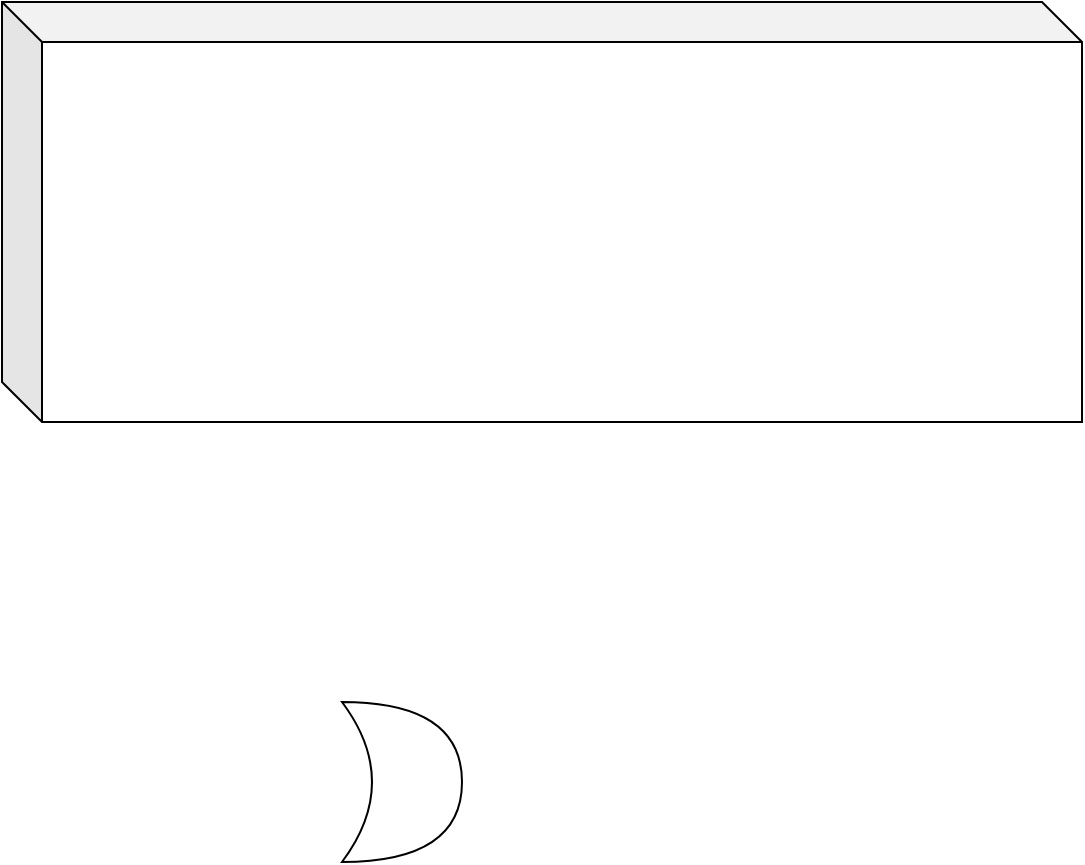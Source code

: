 <mxfile version="22.1.4" type="github">
  <diagram name="Pagina-1" id="W23_X541e6y2MfkYqed9">
    <mxGraphModel dx="1313" dy="718" grid="1" gridSize="10" guides="1" tooltips="1" connect="1" arrows="1" fold="1" page="1" pageScale="1" pageWidth="827" pageHeight="1169" math="0" shadow="0">
      <root>
        <mxCell id="0" />
        <mxCell id="1" parent="0" />
        <mxCell id="g1O-wM04CqHyOUmdSSkF-1" value="" style="shape=cube;whiteSpace=wrap;html=1;boundedLbl=1;backgroundOutline=1;darkOpacity=0.05;darkOpacity2=0.1;" parent="1" vertex="1">
          <mxGeometry x="150" y="160" width="540" height="210" as="geometry" />
        </mxCell>
        <mxCell id="WyYE9P5oZQjUrbVIvH7L-1" value="" style="shape=xor;whiteSpace=wrap;html=1;" vertex="1" parent="1">
          <mxGeometry x="320" y="510" width="60" height="80" as="geometry" />
        </mxCell>
      </root>
    </mxGraphModel>
  </diagram>
</mxfile>
